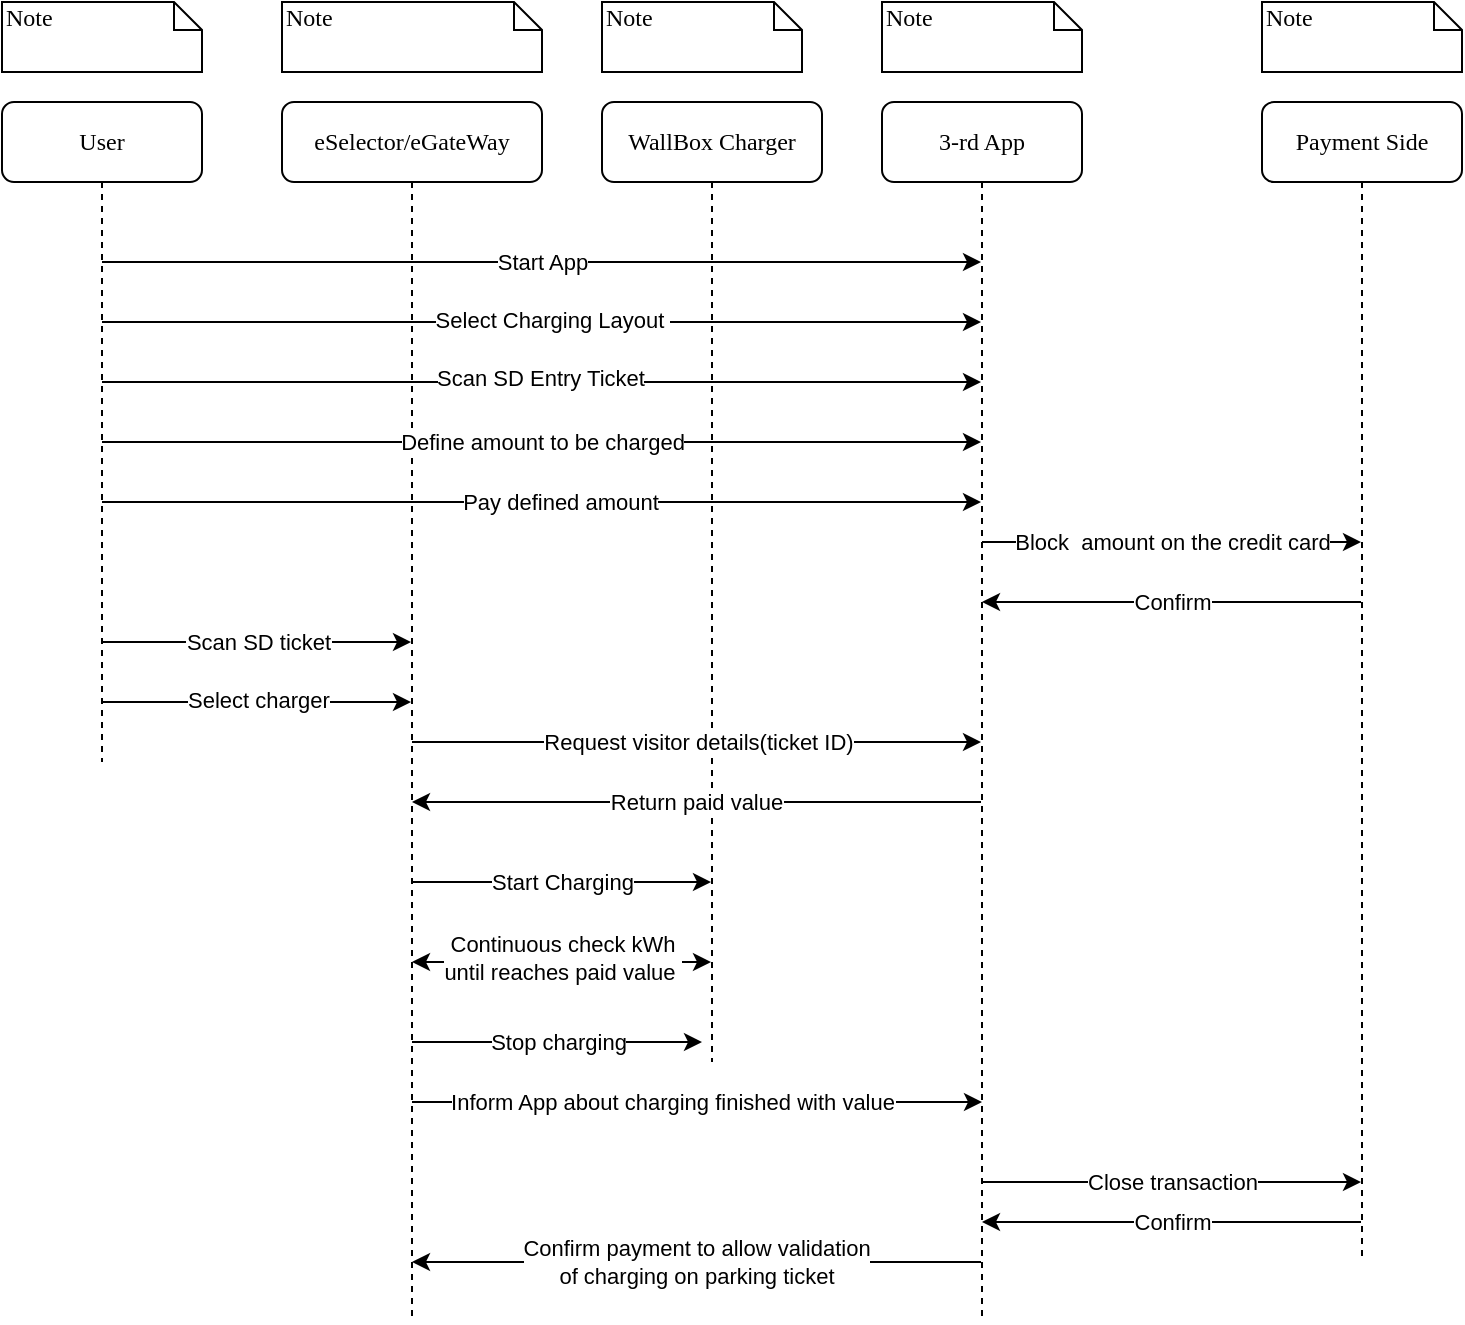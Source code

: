 <mxfile version="20.4.0" type="github">
  <diagram name="Page-1" id="13e1069c-82ec-6db2-03f1-153e76fe0fe0">
    <mxGraphModel dx="813" dy="435" grid="1" gridSize="10" guides="1" tooltips="1" connect="1" arrows="1" fold="1" page="1" pageScale="1" pageWidth="1100" pageHeight="850" background="none" math="0" shadow="0">
      <root>
        <mxCell id="0" />
        <mxCell id="1" parent="0" />
        <mxCell id="7baba1c4bc27f4b0-2" value="eSelector/eGateWay" style="shape=umlLifeline;perimeter=lifelinePerimeter;whiteSpace=wrap;html=1;container=1;collapsible=0;recursiveResize=0;outlineConnect=0;rounded=1;shadow=0;comic=0;labelBackgroundColor=none;strokeWidth=1;fontFamily=Verdana;fontSize=12;align=center;" parent="1" vertex="1">
          <mxGeometry x="240" y="80" width="130" height="610" as="geometry" />
        </mxCell>
        <mxCell id="7baba1c4bc27f4b0-3" value="WallBox Charger" style="shape=umlLifeline;perimeter=lifelinePerimeter;whiteSpace=wrap;html=1;container=1;collapsible=0;recursiveResize=0;outlineConnect=0;rounded=1;shadow=0;comic=0;labelBackgroundColor=none;strokeWidth=1;fontFamily=Verdana;fontSize=12;align=center;" parent="1" vertex="1">
          <mxGeometry x="400" y="80" width="110" height="480" as="geometry" />
        </mxCell>
        <mxCell id="7baba1c4bc27f4b0-4" value="3-rd App" style="shape=umlLifeline;perimeter=lifelinePerimeter;whiteSpace=wrap;html=1;container=1;collapsible=0;recursiveResize=0;outlineConnect=0;rounded=1;shadow=0;comic=0;labelBackgroundColor=none;strokeWidth=1;fontFamily=Verdana;fontSize=12;align=center;" parent="1" vertex="1">
          <mxGeometry x="540" y="80" width="100" height="610" as="geometry" />
        </mxCell>
        <mxCell id="7baba1c4bc27f4b0-8" value="User" style="shape=umlLifeline;perimeter=lifelinePerimeter;whiteSpace=wrap;html=1;container=1;collapsible=0;recursiveResize=0;outlineConnect=0;rounded=1;shadow=0;comic=0;labelBackgroundColor=none;strokeWidth=1;fontFamily=Verdana;fontSize=12;align=center;" parent="1" vertex="1">
          <mxGeometry x="100" y="80" width="100" height="330" as="geometry" />
        </mxCell>
        <mxCell id="7baba1c4bc27f4b0-40" value="Note" style="shape=note;whiteSpace=wrap;html=1;size=14;verticalAlign=top;align=left;spacingTop=-6;rounded=0;shadow=0;comic=0;labelBackgroundColor=none;strokeWidth=1;fontFamily=Verdana;fontSize=12" parent="1" vertex="1">
          <mxGeometry x="100" y="30" width="100" height="35" as="geometry" />
        </mxCell>
        <mxCell id="7baba1c4bc27f4b0-41" value="Note" style="shape=note;whiteSpace=wrap;html=1;size=14;verticalAlign=top;align=left;spacingTop=-6;rounded=0;shadow=0;comic=0;labelBackgroundColor=none;strokeWidth=1;fontFamily=Verdana;fontSize=12" parent="1" vertex="1">
          <mxGeometry x="240" y="30" width="130" height="35" as="geometry" />
        </mxCell>
        <mxCell id="7baba1c4bc27f4b0-42" value="Note" style="shape=note;whiteSpace=wrap;html=1;size=14;verticalAlign=top;align=left;spacingTop=-6;rounded=0;shadow=0;comic=0;labelBackgroundColor=none;strokeWidth=1;fontFamily=Verdana;fontSize=12" parent="1" vertex="1">
          <mxGeometry x="400" y="30" width="100" height="35" as="geometry" />
        </mxCell>
        <mxCell id="7baba1c4bc27f4b0-43" value="Note" style="shape=note;whiteSpace=wrap;html=1;size=14;verticalAlign=top;align=left;spacingTop=-6;rounded=0;shadow=0;comic=0;labelBackgroundColor=none;strokeWidth=1;fontFamily=Verdana;fontSize=12" parent="1" vertex="1">
          <mxGeometry x="540" y="30" width="100" height="35" as="geometry" />
        </mxCell>
        <mxCell id="xWWEezR1UmzIUgBN5S2s-1" value="Start App" style="endArrow=classic;html=1;rounded=0;" edge="1" parent="1" source="7baba1c4bc27f4b0-8" target="7baba1c4bc27f4b0-4">
          <mxGeometry width="50" height="50" relative="1" as="geometry">
            <mxPoint x="520" y="410" as="sourcePoint" />
            <mxPoint x="570" y="360" as="targetPoint" />
            <Array as="points">
              <mxPoint x="540" y="160" />
            </Array>
          </mxGeometry>
        </mxCell>
        <mxCell id="xWWEezR1UmzIUgBN5S2s-2" value="" style="endArrow=classic;html=1;rounded=0;" edge="1" parent="1" source="7baba1c4bc27f4b0-8" target="7baba1c4bc27f4b0-4">
          <mxGeometry width="50" height="50" relative="1" as="geometry">
            <mxPoint x="520" y="410" as="sourcePoint" />
            <mxPoint x="570" y="360" as="targetPoint" />
            <Array as="points">
              <mxPoint x="530" y="190" />
            </Array>
          </mxGeometry>
        </mxCell>
        <mxCell id="xWWEezR1UmzIUgBN5S2s-3" value="Select Charging Layout&amp;nbsp;" style="edgeLabel;html=1;align=center;verticalAlign=middle;resizable=0;points=[];" vertex="1" connectable="0" parent="xWWEezR1UmzIUgBN5S2s-2">
          <mxGeometry x="0.016" y="1" relative="1" as="geometry">
            <mxPoint x="1" as="offset" />
          </mxGeometry>
        </mxCell>
        <mxCell id="xWWEezR1UmzIUgBN5S2s-4" value="" style="endArrow=classic;html=1;rounded=0;" edge="1" parent="1" source="7baba1c4bc27f4b0-8" target="7baba1c4bc27f4b0-4">
          <mxGeometry width="50" height="50" relative="1" as="geometry">
            <mxPoint x="440" y="310" as="sourcePoint" />
            <mxPoint x="490" y="260" as="targetPoint" />
            <Array as="points">
              <mxPoint x="570" y="220" />
            </Array>
          </mxGeometry>
        </mxCell>
        <mxCell id="xWWEezR1UmzIUgBN5S2s-5" value="Scan SD Entry Ticket" style="edgeLabel;html=1;align=center;verticalAlign=middle;resizable=0;points=[];" vertex="1" connectable="0" parent="xWWEezR1UmzIUgBN5S2s-4">
          <mxGeometry x="-0.004" y="2" relative="1" as="geometry">
            <mxPoint as="offset" />
          </mxGeometry>
        </mxCell>
        <mxCell id="xWWEezR1UmzIUgBN5S2s-6" value="" style="endArrow=classic;html=1;rounded=0;" edge="1" parent="1" source="7baba1c4bc27f4b0-8" target="7baba1c4bc27f4b0-4">
          <mxGeometry width="50" height="50" relative="1" as="geometry">
            <mxPoint x="440" y="310" as="sourcePoint" />
            <mxPoint x="490" y="260" as="targetPoint" />
            <Array as="points">
              <mxPoint x="550" y="250" />
            </Array>
          </mxGeometry>
        </mxCell>
        <mxCell id="xWWEezR1UmzIUgBN5S2s-7" value="Define amount to be charged" style="edgeLabel;html=1;align=center;verticalAlign=middle;resizable=0;points=[];" vertex="1" connectable="0" parent="xWWEezR1UmzIUgBN5S2s-6">
          <mxGeometry x="-0.064" relative="1" as="geometry">
            <mxPoint x="14" as="offset" />
          </mxGeometry>
        </mxCell>
        <mxCell id="xWWEezR1UmzIUgBN5S2s-8" value="" style="endArrow=classic;html=1;rounded=0;" edge="1" parent="1" source="7baba1c4bc27f4b0-8" target="7baba1c4bc27f4b0-4">
          <mxGeometry width="50" height="50" relative="1" as="geometry">
            <mxPoint x="440" y="310" as="sourcePoint" />
            <mxPoint x="490" y="260" as="targetPoint" />
            <Array as="points">
              <mxPoint x="540" y="280" />
            </Array>
          </mxGeometry>
        </mxCell>
        <mxCell id="xWWEezR1UmzIUgBN5S2s-9" value="Pay defined amount" style="edgeLabel;html=1;align=center;verticalAlign=middle;resizable=0;points=[];" vertex="1" connectable="0" parent="xWWEezR1UmzIUgBN5S2s-8">
          <mxGeometry x="0.04" relative="1" as="geometry">
            <mxPoint as="offset" />
          </mxGeometry>
        </mxCell>
        <mxCell id="xWWEezR1UmzIUgBN5S2s-11" value="Payment Side" style="shape=umlLifeline;perimeter=lifelinePerimeter;whiteSpace=wrap;html=1;container=1;collapsible=0;recursiveResize=0;outlineConnect=0;rounded=1;shadow=0;comic=0;labelBackgroundColor=none;strokeWidth=1;fontFamily=Verdana;fontSize=12;align=center;" vertex="1" parent="1">
          <mxGeometry x="730" y="80" width="100" height="580" as="geometry" />
        </mxCell>
        <mxCell id="xWWEezR1UmzIUgBN5S2s-12" value="Note" style="shape=note;whiteSpace=wrap;html=1;size=14;verticalAlign=top;align=left;spacingTop=-6;rounded=0;shadow=0;comic=0;labelBackgroundColor=none;strokeWidth=1;fontFamily=Verdana;fontSize=12" vertex="1" parent="1">
          <mxGeometry x="730" y="30" width="100" height="35" as="geometry" />
        </mxCell>
        <mxCell id="xWWEezR1UmzIUgBN5S2s-13" value="Block&amp;nbsp; amount on the credit card" style="endArrow=classic;html=1;rounded=0;" edge="1" parent="1" source="7baba1c4bc27f4b0-4" target="xWWEezR1UmzIUgBN5S2s-11">
          <mxGeometry x="0.004" width="50" height="50" relative="1" as="geometry">
            <mxPoint x="640" y="280" as="sourcePoint" />
            <mxPoint x="690" y="230" as="targetPoint" />
            <Array as="points">
              <mxPoint x="670" y="300" />
            </Array>
            <mxPoint as="offset" />
          </mxGeometry>
        </mxCell>
        <mxCell id="xWWEezR1UmzIUgBN5S2s-14" value="Confirm" style="endArrow=classic;html=1;rounded=0;" edge="1" parent="1" source="xWWEezR1UmzIUgBN5S2s-11" target="7baba1c4bc27f4b0-4">
          <mxGeometry width="50" height="50" relative="1" as="geometry">
            <mxPoint x="440" y="410" as="sourcePoint" />
            <mxPoint x="590" y="360" as="targetPoint" />
            <Array as="points">
              <mxPoint x="640" y="330" />
            </Array>
          </mxGeometry>
        </mxCell>
        <mxCell id="xWWEezR1UmzIUgBN5S2s-15" value="Scan SD ticket" style="endArrow=classic;html=1;rounded=0;" edge="1" parent="1" source="7baba1c4bc27f4b0-8" target="7baba1c4bc27f4b0-2">
          <mxGeometry width="50" height="50" relative="1" as="geometry">
            <mxPoint x="440" y="410" as="sourcePoint" />
            <mxPoint x="490" y="360" as="targetPoint" />
            <Array as="points">
              <mxPoint x="270" y="350" />
            </Array>
          </mxGeometry>
        </mxCell>
        <mxCell id="xWWEezR1UmzIUgBN5S2s-16" value="" style="endArrow=classic;html=1;rounded=0;" edge="1" parent="1" source="7baba1c4bc27f4b0-8" target="7baba1c4bc27f4b0-2">
          <mxGeometry width="50" height="50" relative="1" as="geometry">
            <mxPoint x="440" y="460" as="sourcePoint" />
            <mxPoint x="290" y="410" as="targetPoint" />
            <Array as="points">
              <mxPoint x="240" y="380" />
            </Array>
          </mxGeometry>
        </mxCell>
        <mxCell id="xWWEezR1UmzIUgBN5S2s-17" value="Select charger" style="edgeLabel;html=1;align=center;verticalAlign=middle;resizable=0;points=[];" vertex="1" connectable="0" parent="xWWEezR1UmzIUgBN5S2s-16">
          <mxGeometry x="0.006" y="1" relative="1" as="geometry">
            <mxPoint as="offset" />
          </mxGeometry>
        </mxCell>
        <mxCell id="xWWEezR1UmzIUgBN5S2s-19" value="Request visitor details(ticket ID)" style="endArrow=classic;html=1;rounded=0;" edge="1" parent="1" source="7baba1c4bc27f4b0-2" target="7baba1c4bc27f4b0-4">
          <mxGeometry width="50" height="50" relative="1" as="geometry">
            <mxPoint x="440" y="350" as="sourcePoint" />
            <mxPoint x="490" y="300" as="targetPoint" />
            <Array as="points">
              <mxPoint x="420" y="400" />
            </Array>
          </mxGeometry>
        </mxCell>
        <mxCell id="xWWEezR1UmzIUgBN5S2s-20" value="Return paid value" style="endArrow=classic;html=1;rounded=0;" edge="1" parent="1" source="7baba1c4bc27f4b0-4" target="7baba1c4bc27f4b0-2">
          <mxGeometry width="50" height="50" relative="1" as="geometry">
            <mxPoint x="440" y="350" as="sourcePoint" />
            <mxPoint x="490" y="300" as="targetPoint" />
            <Array as="points">
              <mxPoint x="570" y="430" />
            </Array>
          </mxGeometry>
        </mxCell>
        <mxCell id="xWWEezR1UmzIUgBN5S2s-21" value="Start Charging" style="endArrow=classic;html=1;rounded=0;" edge="1" parent="1" source="7baba1c4bc27f4b0-2" target="7baba1c4bc27f4b0-3">
          <mxGeometry width="50" height="50" relative="1" as="geometry">
            <mxPoint x="440" y="460" as="sourcePoint" />
            <mxPoint x="450" y="410" as="targetPoint" />
            <Array as="points">
              <mxPoint x="310" y="470" />
            </Array>
          </mxGeometry>
        </mxCell>
        <mxCell id="xWWEezR1UmzIUgBN5S2s-23" value="" style="endArrow=classic;startArrow=classic;html=1;rounded=0;" edge="1" parent="1" source="7baba1c4bc27f4b0-2" target="7baba1c4bc27f4b0-3">
          <mxGeometry width="50" height="50" relative="1" as="geometry">
            <mxPoint x="440" y="580" as="sourcePoint" />
            <mxPoint x="450" y="530" as="targetPoint" />
            <Array as="points">
              <mxPoint x="380" y="510" />
            </Array>
          </mxGeometry>
        </mxCell>
        <mxCell id="xWWEezR1UmzIUgBN5S2s-24" value="Continuous check kWh&lt;br&gt;until reaches paid value&amp;nbsp;" style="edgeLabel;html=1;align=center;verticalAlign=middle;resizable=0;points=[];" vertex="1" connectable="0" parent="xWWEezR1UmzIUgBN5S2s-23">
          <mxGeometry x="-0.178" y="2" relative="1" as="geometry">
            <mxPoint x="13" as="offset" />
          </mxGeometry>
        </mxCell>
        <mxCell id="xWWEezR1UmzIUgBN5S2s-25" value="Stop charging" style="endArrow=classic;html=1;rounded=0;" edge="1" parent="1" source="7baba1c4bc27f4b0-2">
          <mxGeometry width="50" height="50" relative="1" as="geometry">
            <mxPoint x="440" y="580" as="sourcePoint" />
            <mxPoint x="450" y="550" as="targetPoint" />
            <Array as="points">
              <mxPoint x="420" y="550" />
            </Array>
          </mxGeometry>
        </mxCell>
        <mxCell id="xWWEezR1UmzIUgBN5S2s-26" value="" style="endArrow=classic;html=1;rounded=0;" edge="1" parent="1" source="7baba1c4bc27f4b0-2">
          <mxGeometry width="50" height="50" relative="1" as="geometry">
            <mxPoint x="440" y="630" as="sourcePoint" />
            <mxPoint x="590" y="580" as="targetPoint" />
            <Array as="points">
              <mxPoint x="550" y="580" />
            </Array>
          </mxGeometry>
        </mxCell>
        <mxCell id="xWWEezR1UmzIUgBN5S2s-27" value="Inform App about charging finished with value" style="edgeLabel;html=1;align=center;verticalAlign=middle;resizable=0;points=[];" vertex="1" connectable="0" parent="xWWEezR1UmzIUgBN5S2s-26">
          <mxGeometry x="-0.088" y="-2" relative="1" as="geometry">
            <mxPoint y="-2" as="offset" />
          </mxGeometry>
        </mxCell>
        <mxCell id="xWWEezR1UmzIUgBN5S2s-28" value="Close transaction" style="endArrow=classic;html=1;rounded=0;" edge="1" parent="1" source="7baba1c4bc27f4b0-4" target="xWWEezR1UmzIUgBN5S2s-11">
          <mxGeometry width="50" height="50" relative="1" as="geometry">
            <mxPoint x="590" y="520" as="sourcePoint" />
            <mxPoint x="490" y="470" as="targetPoint" />
            <Array as="points">
              <mxPoint x="620" y="620" />
              <mxPoint x="680" y="620" />
              <mxPoint x="710" y="620" />
            </Array>
          </mxGeometry>
        </mxCell>
        <mxCell id="xWWEezR1UmzIUgBN5S2s-29" value="Confirm" style="endArrow=classic;html=1;rounded=0;" edge="1" parent="1" source="xWWEezR1UmzIUgBN5S2s-11" target="7baba1c4bc27f4b0-4">
          <mxGeometry width="50" height="50" relative="1" as="geometry">
            <mxPoint x="440" y="520" as="sourcePoint" />
            <mxPoint x="490" y="470" as="targetPoint" />
            <Array as="points">
              <mxPoint x="630" y="640" />
            </Array>
          </mxGeometry>
        </mxCell>
        <mxCell id="xWWEezR1UmzIUgBN5S2s-31" value="Confirm payment to allow validation &lt;br&gt;of charging on parking ticket" style="endArrow=classic;html=1;rounded=0;" edge="1" parent="1" source="7baba1c4bc27f4b0-4" target="7baba1c4bc27f4b0-2">
          <mxGeometry width="50" height="50" relative="1" as="geometry">
            <mxPoint x="440" y="750" as="sourcePoint" />
            <mxPoint x="490" y="700" as="targetPoint" />
            <Array as="points">
              <mxPoint x="330" y="660" />
            </Array>
          </mxGeometry>
        </mxCell>
      </root>
    </mxGraphModel>
  </diagram>
</mxfile>
